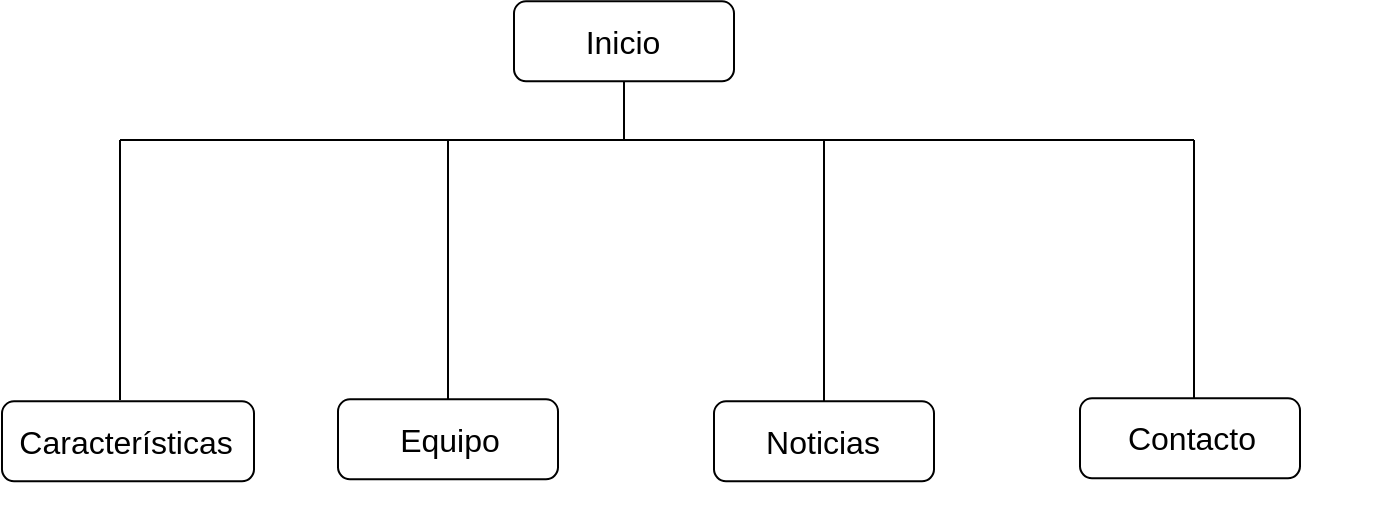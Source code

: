 <mxfile version="12.1.0" type="github" pages="1"><diagram id="peEnt5QdOu1WQRd3gD2G" name="Page-1"><mxGraphModel dx="1024" dy="534" grid="1" gridSize="10" guides="1" tooltips="1" connect="1" arrows="1" fold="1" page="1" pageScale="1" pageWidth="827" pageHeight="1169" math="0" shadow="0"><root><mxCell id="0"/><mxCell id="1" parent="0"/><mxCell id="j3WP4SXnBDbPbJPQV9HX-1" value="" style="group" vertex="1" connectable="0" parent="1"><mxGeometry x="202" y="253" width="150" height="50" as="geometry"/></mxCell><mxCell id="j3WP4SXnBDbPbJPQV9HX-2" value="" style="group" vertex="1" connectable="0" parent="j3WP4SXnBDbPbJPQV9HX-1"><mxGeometry width="150" height="50" as="geometry"/></mxCell><mxCell id="j3WP4SXnBDbPbJPQV9HX-3" value="" style="group" vertex="1" connectable="0" parent="j3WP4SXnBDbPbJPQV9HX-2"><mxGeometry x="-1" y="-3.333" width="114" height="40" as="geometry"/></mxCell><mxCell id="j3WP4SXnBDbPbJPQV9HX-4" value="" style="rounded=1;whiteSpace=wrap;html=1;fontSize=16;flipH=1;" vertex="1" parent="j3WP4SXnBDbPbJPQV9HX-3"><mxGeometry x="1" width="110" height="40" as="geometry"/></mxCell><mxCell id="j3WP4SXnBDbPbJPQV9HX-5" value="Equipo" style="text;html=1;align=center;verticalAlign=middle;whiteSpace=wrap;rounded=0;fontSize=16;" vertex="1" parent="j3WP4SXnBDbPbJPQV9HX-3"><mxGeometry y="13.333" width="114" height="13" as="geometry"/></mxCell><mxCell id="j3WP4SXnBDbPbJPQV9HX-6" value="" style="group" vertex="1" connectable="0" parent="1"><mxGeometry x="573" y="252.5" width="150" height="50" as="geometry"/></mxCell><mxCell id="j3WP4SXnBDbPbJPQV9HX-7" value="" style="group" vertex="1" connectable="0" parent="j3WP4SXnBDbPbJPQV9HX-6"><mxGeometry x="-1" y="-3.333" width="114" height="40" as="geometry"/></mxCell><mxCell id="j3WP4SXnBDbPbJPQV9HX-8" value="" style="rounded=1;whiteSpace=wrap;html=1;fontSize=16;" vertex="1" parent="j3WP4SXnBDbPbJPQV9HX-7"><mxGeometry x="1" width="110" height="40" as="geometry"/></mxCell><mxCell id="j3WP4SXnBDbPbJPQV9HX-9" value="Contacto" style="text;html=1;align=center;verticalAlign=middle;whiteSpace=wrap;rounded=0;fontSize=16;" vertex="1" parent="j3WP4SXnBDbPbJPQV9HX-7"><mxGeometry y="13.333" width="114" height="13" as="geometry"/></mxCell><mxCell id="j3WP4SXnBDbPbJPQV9HX-10" value="" style="group" vertex="1" connectable="0" parent="1"><mxGeometry x="34" y="254" width="126" height="50" as="geometry"/></mxCell><mxCell id="j3WP4SXnBDbPbJPQV9HX-11" value="" style="group;flipH=1;" vertex="1" connectable="0" parent="j3WP4SXnBDbPbJPQV9HX-10"><mxGeometry width="126" height="50" as="geometry"/></mxCell><mxCell id="j3WP4SXnBDbPbJPQV9HX-12" value="" style="group" vertex="1" connectable="0" parent="j3WP4SXnBDbPbJPQV9HX-11"><mxGeometry width="126" height="50" as="geometry"/></mxCell><mxCell id="j3WP4SXnBDbPbJPQV9HX-13" value="" style="rounded=1;whiteSpace=wrap;html=1;fontSize=16;" vertex="1" parent="j3WP4SXnBDbPbJPQV9HX-12"><mxGeometry y="-3.333" width="126" height="40" as="geometry"/></mxCell><mxCell id="j3WP4SXnBDbPbJPQV9HX-14" value="Características" style="text;html=1;align=center;verticalAlign=middle;whiteSpace=wrap;rounded=0;fontSize=16;" vertex="1" parent="j3WP4SXnBDbPbJPQV9HX-12"><mxGeometry x="41.236" y="10" width="42" height="13.333" as="geometry"/></mxCell><mxCell id="j3WP4SXnBDbPbJPQV9HX-15" value="" style="group" vertex="1" connectable="0" parent="1"><mxGeometry x="290" y="54" width="110" height="50" as="geometry"/></mxCell><mxCell id="j3WP4SXnBDbPbJPQV9HX-16" value="" style="group" vertex="1" connectable="0" parent="j3WP4SXnBDbPbJPQV9HX-15"><mxGeometry width="110" height="50" as="geometry"/></mxCell><mxCell id="j3WP4SXnBDbPbJPQV9HX-17" value="" style="group" vertex="1" connectable="0" parent="j3WP4SXnBDbPbJPQV9HX-16"><mxGeometry width="110" height="50" as="geometry"/></mxCell><mxCell id="j3WP4SXnBDbPbJPQV9HX-18" value="" style="rounded=1;whiteSpace=wrap;html=1;fontSize=16;" vertex="1" parent="j3WP4SXnBDbPbJPQV9HX-17"><mxGeometry y="-3.333" width="110" height="40" as="geometry"/></mxCell><mxCell id="j3WP4SXnBDbPbJPQV9HX-19" value="Inicio" style="text;html=1;align=center;verticalAlign=middle;whiteSpace=wrap;rounded=0;fontSize=16;" vertex="1" parent="j3WP4SXnBDbPbJPQV9HX-17"><mxGeometry x="36" y="10" width="36.667" height="13.333" as="geometry"/></mxCell><mxCell id="j3WP4SXnBDbPbJPQV9HX-22" value="" style="group" vertex="1" connectable="0" parent="1"><mxGeometry x="390" y="254" width="110" height="50" as="geometry"/></mxCell><mxCell id="j3WP4SXnBDbPbJPQV9HX-23" value="" style="group;flipH=1;" vertex="1" connectable="0" parent="j3WP4SXnBDbPbJPQV9HX-22"><mxGeometry width="110" height="50" as="geometry"/></mxCell><mxCell id="j3WP4SXnBDbPbJPQV9HX-24" value="" style="group" vertex="1" connectable="0" parent="j3WP4SXnBDbPbJPQV9HX-23"><mxGeometry width="110" height="50" as="geometry"/></mxCell><mxCell id="j3WP4SXnBDbPbJPQV9HX-25" value="" style="rounded=1;whiteSpace=wrap;html=1;fontSize=16;" vertex="1" parent="j3WP4SXnBDbPbJPQV9HX-24"><mxGeometry y="-3.333" width="110" height="40" as="geometry"/></mxCell><mxCell id="j3WP4SXnBDbPbJPQV9HX-26" value="Noticias" style="text;html=1;align=center;verticalAlign=middle;whiteSpace=wrap;rounded=0;fontSize=16;" vertex="1" parent="j3WP4SXnBDbPbJPQV9HX-24"><mxGeometry x="36" y="10" width="36.667" height="13.333" as="geometry"/></mxCell><mxCell id="j3WP4SXnBDbPbJPQV9HX-27" value="" style="endArrow=none;html=1;entryX=0.5;entryY=1;entryDx=0;entryDy=0;" edge="1" parent="1" target="j3WP4SXnBDbPbJPQV9HX-18"><mxGeometry width="50" height="50" relative="1" as="geometry"><mxPoint x="345" y="120.5" as="sourcePoint"/><mxPoint x="8" y="710.5" as="targetPoint"/></mxGeometry></mxCell><mxCell id="j3WP4SXnBDbPbJPQV9HX-28" value="" style="endArrow=none;html=1;" edge="1" parent="1"><mxGeometry width="50" height="50" relative="1" as="geometry"><mxPoint x="93.0" y="120.0" as="sourcePoint"/><mxPoint x="630" y="120" as="targetPoint"/></mxGeometry></mxCell><mxCell id="j3WP4SXnBDbPbJPQV9HX-29" value="" style="endArrow=none;html=1;" edge="1" parent="1"><mxGeometry width="50" height="50" relative="1" as="geometry"><mxPoint x="93.0" y="250.0" as="sourcePoint"/><mxPoint x="93.0" y="120.0" as="targetPoint"/></mxGeometry></mxCell><mxCell id="j3WP4SXnBDbPbJPQV9HX-30" value="" style="endArrow=none;html=1;exitX=0.5;exitY=0;exitDx=0;exitDy=0;" edge="1" parent="1" source="j3WP4SXnBDbPbJPQV9HX-4"><mxGeometry width="50" height="50" relative="1" as="geometry"><mxPoint x="253" y="240" as="sourcePoint"/><mxPoint x="257" y="120.0" as="targetPoint"/></mxGeometry></mxCell><mxCell id="j3WP4SXnBDbPbJPQV9HX-31" value="" style="endArrow=none;html=1;exitX=0.5;exitY=0;exitDx=0;exitDy=0;" edge="1" parent="1" source="j3WP4SXnBDbPbJPQV9HX-25"><mxGeometry width="50" height="50" relative="1" as="geometry"><mxPoint x="428" y="230" as="sourcePoint"/><mxPoint x="445" y="120.0" as="targetPoint"/></mxGeometry></mxCell><mxCell id="j3WP4SXnBDbPbJPQV9HX-32" value="" style="endArrow=none;html=1;exitX=0.5;exitY=0;exitDx=0;exitDy=0;" edge="1" parent="1"><mxGeometry width="50" height="50" relative="1" as="geometry"><mxPoint x="630" y="249.167" as="sourcePoint"/><mxPoint x="630" y="120.0" as="targetPoint"/></mxGeometry></mxCell></root></mxGraphModel></diagram></mxfile>